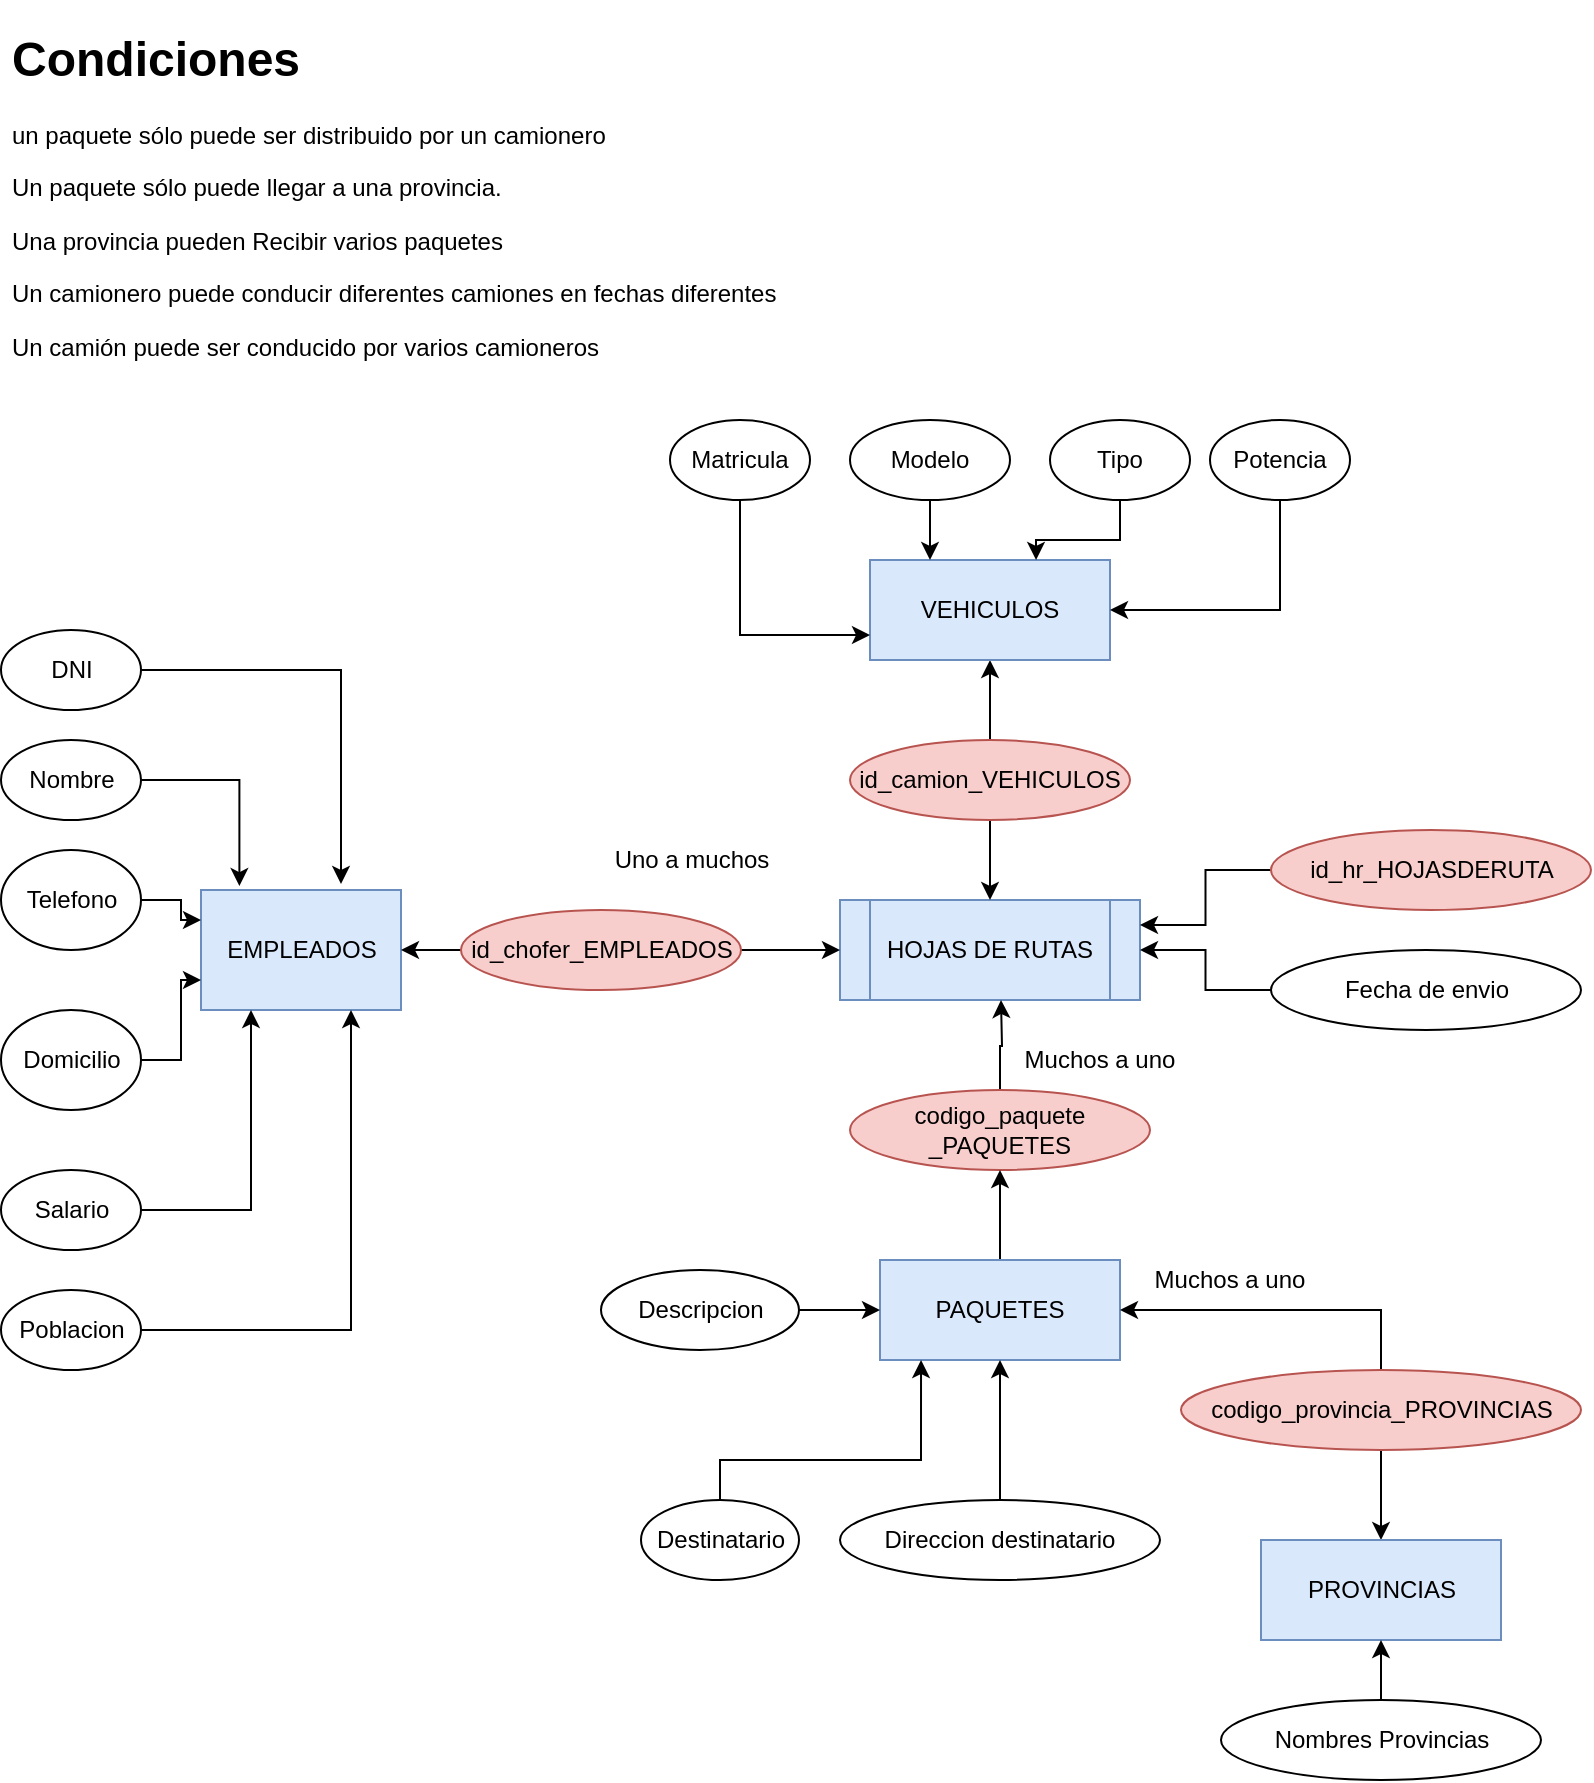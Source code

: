 <mxfile version="21.8.0" type="github">
  <diagram name="Página-1" id="VWQp12XiBtrypJcTA8aB">
    <mxGraphModel dx="1257" dy="637" grid="1" gridSize="10" guides="1" tooltips="1" connect="1" arrows="1" fold="1" page="1" pageScale="1" pageWidth="827" pageHeight="1169" math="0" shadow="0">
      <root>
        <mxCell id="0" />
        <mxCell id="1" parent="0" />
        <mxCell id="jdRYJVU8FKrkLT1MpKn8-1" value="EMPLEADOS" style="rounded=0;whiteSpace=wrap;html=1;fillColor=#dae8fc;strokeColor=#6c8ebf;" parent="1" vertex="1">
          <mxGeometry x="114.5" y="455" width="100" height="60" as="geometry" />
        </mxCell>
        <mxCell id="jdRYJVU8FKrkLT1MpKn8-2" value="&lt;h1&gt;Condiciones&lt;/h1&gt;&lt;p&gt;un paquete sólo puede ser distribuido por un camionero&lt;/p&gt;&lt;p&gt;Un paquete sólo puede llegar a una provincia.&amp;nbsp;&lt;/p&gt;&lt;p&gt;Una provincia pueden Recibir varios paquetes&amp;nbsp;&lt;/p&gt;&lt;p&gt;Un camionero puede conducir diferentes camiones en fechas diferentes&lt;/p&gt;&lt;p&gt;Un camión puede ser conducido por varios camioneros&lt;/p&gt;" style="text;html=1;strokeColor=none;fillColor=none;spacing=5;spacingTop=-20;whiteSpace=wrap;overflow=hidden;rounded=0;" parent="1" vertex="1">
          <mxGeometry x="14.5" y="20" width="400" height="180" as="geometry" />
        </mxCell>
        <mxCell id="jdRYJVU8FKrkLT1MpKn8-6" value="HOJAS DE RUTAS" style="shape=process;whiteSpace=wrap;html=1;backgroundOutline=1;fillColor=#dae8fc;strokeColor=#6c8ebf;" parent="1" vertex="1">
          <mxGeometry x="434" y="460" width="150" height="50" as="geometry" />
        </mxCell>
        <mxCell id="s3asMOoS13K_D8MnPEIR-34" style="edgeStyle=orthogonalEdgeStyle;rounded=0;orthogonalLoop=1;jettySize=auto;html=1;entryX=1;entryY=0.5;entryDx=0;entryDy=0;" edge="1" parent="1" source="jdRYJVU8FKrkLT1MpKn8-7" target="jdRYJVU8FKrkLT1MpKn8-1">
          <mxGeometry relative="1" as="geometry" />
        </mxCell>
        <mxCell id="s3asMOoS13K_D8MnPEIR-86" style="edgeStyle=orthogonalEdgeStyle;rounded=0;orthogonalLoop=1;jettySize=auto;html=1;entryX=0;entryY=0.5;entryDx=0;entryDy=0;" edge="1" parent="1" source="jdRYJVU8FKrkLT1MpKn8-7" target="jdRYJVU8FKrkLT1MpKn8-6">
          <mxGeometry relative="1" as="geometry" />
        </mxCell>
        <mxCell id="jdRYJVU8FKrkLT1MpKn8-7" value="id_chofer_EMPLEADOS" style="ellipse;whiteSpace=wrap;html=1;fillColor=#f8cecc;strokeColor=#b85450;" parent="1" vertex="1">
          <mxGeometry x="244.5" y="465" width="140" height="40" as="geometry" />
        </mxCell>
        <mxCell id="s3asMOoS13K_D8MnPEIR-55" style="edgeStyle=orthogonalEdgeStyle;rounded=0;orthogonalLoop=1;jettySize=auto;html=1;entryX=0.5;entryY=1;entryDx=0;entryDy=0;" edge="1" parent="1" source="jdRYJVU8FKrkLT1MpKn8-8" target="s3asMOoS13K_D8MnPEIR-53">
          <mxGeometry relative="1" as="geometry" />
        </mxCell>
        <mxCell id="s3asMOoS13K_D8MnPEIR-85" style="edgeStyle=orthogonalEdgeStyle;rounded=0;orthogonalLoop=1;jettySize=auto;html=1;" edge="1" parent="1" source="jdRYJVU8FKrkLT1MpKn8-8" target="jdRYJVU8FKrkLT1MpKn8-6">
          <mxGeometry relative="1" as="geometry" />
        </mxCell>
        <mxCell id="jdRYJVU8FKrkLT1MpKn8-8" value="id_camion_VEHICULOS" style="ellipse;whiteSpace=wrap;html=1;fillColor=#f8cecc;strokeColor=#b85450;" parent="1" vertex="1">
          <mxGeometry x="439" y="380" width="140" height="40" as="geometry" />
        </mxCell>
        <mxCell id="s3asMOoS13K_D8MnPEIR-87" style="edgeStyle=orthogonalEdgeStyle;rounded=0;orthogonalLoop=1;jettySize=auto;html=1;" edge="1" parent="1" source="jdRYJVU8FKrkLT1MpKn8-9">
          <mxGeometry relative="1" as="geometry">
            <mxPoint x="514.5" y="510" as="targetPoint" />
          </mxGeometry>
        </mxCell>
        <mxCell id="jdRYJVU8FKrkLT1MpKn8-9" value="codigo_paquete&lt;br&gt;_PAQUETES" style="ellipse;whiteSpace=wrap;html=1;fillColor=#f8cecc;strokeColor=#b85450;" parent="1" vertex="1">
          <mxGeometry x="439" y="555" width="150" height="40" as="geometry" />
        </mxCell>
        <mxCell id="s3asMOoS13K_D8MnPEIR-4" style="edgeStyle=orthogonalEdgeStyle;rounded=0;orthogonalLoop=1;jettySize=auto;html=1;entryX=0.5;entryY=1;entryDx=0;entryDy=0;" edge="1" parent="1" source="s3asMOoS13K_D8MnPEIR-1" target="jdRYJVU8FKrkLT1MpKn8-9">
          <mxGeometry relative="1" as="geometry" />
        </mxCell>
        <mxCell id="s3asMOoS13K_D8MnPEIR-1" value="PAQUETES" style="rounded=0;whiteSpace=wrap;html=1;fillColor=#dae8fc;strokeColor=#6c8ebf;" vertex="1" parent="1">
          <mxGeometry x="454" y="640" width="120" height="50" as="geometry" />
        </mxCell>
        <mxCell id="s3asMOoS13K_D8MnPEIR-32" style="edgeStyle=orthogonalEdgeStyle;rounded=0;orthogonalLoop=1;jettySize=auto;html=1;entryX=0.75;entryY=1;entryDx=0;entryDy=0;" edge="1" parent="1" source="s3asMOoS13K_D8MnPEIR-9" target="jdRYJVU8FKrkLT1MpKn8-1">
          <mxGeometry relative="1" as="geometry" />
        </mxCell>
        <mxCell id="s3asMOoS13K_D8MnPEIR-9" value="Poblacion&lt;br&gt;" style="ellipse;whiteSpace=wrap;html=1;" vertex="1" parent="1">
          <mxGeometry x="14.5" y="655" width="70" height="40" as="geometry" />
        </mxCell>
        <mxCell id="s3asMOoS13K_D8MnPEIR-10" value="Salario" style="ellipse;whiteSpace=wrap;html=1;" vertex="1" parent="1">
          <mxGeometry x="14.5" y="595" width="70" height="40" as="geometry" />
        </mxCell>
        <mxCell id="s3asMOoS13K_D8MnPEIR-27" style="edgeStyle=orthogonalEdgeStyle;rounded=0;orthogonalLoop=1;jettySize=auto;html=1;entryX=0;entryY=0.75;entryDx=0;entryDy=0;" edge="1" parent="1" source="s3asMOoS13K_D8MnPEIR-11" target="jdRYJVU8FKrkLT1MpKn8-1">
          <mxGeometry relative="1" as="geometry" />
        </mxCell>
        <mxCell id="s3asMOoS13K_D8MnPEIR-11" value="Domicilio" style="ellipse;whiteSpace=wrap;html=1;" vertex="1" parent="1">
          <mxGeometry x="14.5" y="515" width="70" height="50" as="geometry" />
        </mxCell>
        <mxCell id="s3asMOoS13K_D8MnPEIR-26" style="edgeStyle=orthogonalEdgeStyle;rounded=0;orthogonalLoop=1;jettySize=auto;html=1;entryX=0;entryY=0.25;entryDx=0;entryDy=0;" edge="1" parent="1" source="s3asMOoS13K_D8MnPEIR-12" target="jdRYJVU8FKrkLT1MpKn8-1">
          <mxGeometry relative="1" as="geometry" />
        </mxCell>
        <mxCell id="s3asMOoS13K_D8MnPEIR-12" value="Telefono" style="ellipse;whiteSpace=wrap;html=1;" vertex="1" parent="1">
          <mxGeometry x="14.5" y="435" width="70" height="50" as="geometry" />
        </mxCell>
        <mxCell id="s3asMOoS13K_D8MnPEIR-13" value="Nombre" style="ellipse;whiteSpace=wrap;html=1;" vertex="1" parent="1">
          <mxGeometry x="14.5" y="380" width="70" height="40" as="geometry" />
        </mxCell>
        <mxCell id="s3asMOoS13K_D8MnPEIR-14" value="DNI" style="ellipse;whiteSpace=wrap;html=1;" vertex="1" parent="1">
          <mxGeometry x="14.5" y="325" width="70" height="40" as="geometry" />
        </mxCell>
        <mxCell id="s3asMOoS13K_D8MnPEIR-21" style="edgeStyle=orthogonalEdgeStyle;rounded=0;orthogonalLoop=1;jettySize=auto;html=1;entryX=0.7;entryY=-0.05;entryDx=0;entryDy=0;entryPerimeter=0;" edge="1" parent="1" source="s3asMOoS13K_D8MnPEIR-14" target="jdRYJVU8FKrkLT1MpKn8-1">
          <mxGeometry relative="1" as="geometry" />
        </mxCell>
        <mxCell id="s3asMOoS13K_D8MnPEIR-25" style="edgeStyle=orthogonalEdgeStyle;rounded=0;orthogonalLoop=1;jettySize=auto;html=1;entryX=0.192;entryY=-0.033;entryDx=0;entryDy=0;entryPerimeter=0;" edge="1" parent="1" source="s3asMOoS13K_D8MnPEIR-13" target="jdRYJVU8FKrkLT1MpKn8-1">
          <mxGeometry relative="1" as="geometry" />
        </mxCell>
        <mxCell id="s3asMOoS13K_D8MnPEIR-28" style="edgeStyle=orthogonalEdgeStyle;rounded=0;orthogonalLoop=1;jettySize=auto;html=1;entryX=0.25;entryY=1;entryDx=0;entryDy=0;" edge="1" parent="1" source="s3asMOoS13K_D8MnPEIR-10" target="jdRYJVU8FKrkLT1MpKn8-1">
          <mxGeometry relative="1" as="geometry" />
        </mxCell>
        <mxCell id="s3asMOoS13K_D8MnPEIR-43" style="edgeStyle=orthogonalEdgeStyle;rounded=0;orthogonalLoop=1;jettySize=auto;html=1;entryX=0;entryY=0.5;entryDx=0;entryDy=0;" edge="1" parent="1" source="s3asMOoS13K_D8MnPEIR-40" target="s3asMOoS13K_D8MnPEIR-1">
          <mxGeometry relative="1" as="geometry" />
        </mxCell>
        <mxCell id="s3asMOoS13K_D8MnPEIR-40" value="Descripcion" style="ellipse;whiteSpace=wrap;html=1;" vertex="1" parent="1">
          <mxGeometry x="314.5" y="645" width="99" height="40" as="geometry" />
        </mxCell>
        <mxCell id="s3asMOoS13K_D8MnPEIR-45" style="edgeStyle=orthogonalEdgeStyle;rounded=0;orthogonalLoop=1;jettySize=auto;html=1;exitX=0.5;exitY=0;exitDx=0;exitDy=0;entryX=0.171;entryY=1;entryDx=0;entryDy=0;entryPerimeter=0;" edge="1" parent="1" source="s3asMOoS13K_D8MnPEIR-41" target="s3asMOoS13K_D8MnPEIR-1">
          <mxGeometry relative="1" as="geometry">
            <mxPoint x="474.5" y="720" as="targetPoint" />
            <Array as="points">
              <mxPoint x="373.5" y="740" />
              <mxPoint x="474.5" y="740" />
            </Array>
          </mxGeometry>
        </mxCell>
        <mxCell id="s3asMOoS13K_D8MnPEIR-41" value="Destinatario" style="ellipse;whiteSpace=wrap;html=1;" vertex="1" parent="1">
          <mxGeometry x="334.5" y="760" width="79" height="40" as="geometry" />
        </mxCell>
        <mxCell id="s3asMOoS13K_D8MnPEIR-66" style="edgeStyle=orthogonalEdgeStyle;rounded=0;orthogonalLoop=1;jettySize=auto;html=1;entryX=0.5;entryY=1;entryDx=0;entryDy=0;" edge="1" parent="1" source="s3asMOoS13K_D8MnPEIR-42" target="s3asMOoS13K_D8MnPEIR-1">
          <mxGeometry relative="1" as="geometry" />
        </mxCell>
        <mxCell id="s3asMOoS13K_D8MnPEIR-42" value="Direccion destinatario" style="ellipse;whiteSpace=wrap;html=1;" vertex="1" parent="1">
          <mxGeometry x="434" y="760" width="160" height="40" as="geometry" />
        </mxCell>
        <mxCell id="s3asMOoS13K_D8MnPEIR-48" style="edgeStyle=orthogonalEdgeStyle;rounded=0;orthogonalLoop=1;jettySize=auto;html=1;entryX=1;entryY=0.5;entryDx=0;entryDy=0;exitX=0.5;exitY=0;exitDx=0;exitDy=0;" edge="1" parent="1" source="s3asMOoS13K_D8MnPEIR-47" target="s3asMOoS13K_D8MnPEIR-1">
          <mxGeometry relative="1" as="geometry" />
        </mxCell>
        <mxCell id="s3asMOoS13K_D8MnPEIR-52" style="edgeStyle=orthogonalEdgeStyle;rounded=0;orthogonalLoop=1;jettySize=auto;html=1;entryX=0.5;entryY=0;entryDx=0;entryDy=0;" edge="1" parent="1" source="s3asMOoS13K_D8MnPEIR-47" target="s3asMOoS13K_D8MnPEIR-49">
          <mxGeometry relative="1" as="geometry" />
        </mxCell>
        <mxCell id="s3asMOoS13K_D8MnPEIR-47" value="codigo_provincia_PROVINCIAS" style="ellipse;whiteSpace=wrap;html=1;fillColor=#f8cecc;strokeColor=#b85450;" vertex="1" parent="1">
          <mxGeometry x="604.5" y="695" width="200" height="40" as="geometry" />
        </mxCell>
        <mxCell id="s3asMOoS13K_D8MnPEIR-49" value="PROVINCIAS" style="rounded=0;whiteSpace=wrap;html=1;fillColor=#dae8fc;strokeColor=#6c8ebf;" vertex="1" parent="1">
          <mxGeometry x="644.5" y="780" width="120" height="50" as="geometry" />
        </mxCell>
        <mxCell id="s3asMOoS13K_D8MnPEIR-51" style="edgeStyle=orthogonalEdgeStyle;rounded=0;orthogonalLoop=1;jettySize=auto;html=1;entryX=0.5;entryY=1;entryDx=0;entryDy=0;" edge="1" parent="1" source="s3asMOoS13K_D8MnPEIR-50" target="s3asMOoS13K_D8MnPEIR-49">
          <mxGeometry relative="1" as="geometry" />
        </mxCell>
        <mxCell id="s3asMOoS13K_D8MnPEIR-50" value="Nombres Provincias" style="ellipse;whiteSpace=wrap;html=1;" vertex="1" parent="1">
          <mxGeometry x="624.5" y="860" width="160" height="40" as="geometry" />
        </mxCell>
        <mxCell id="s3asMOoS13K_D8MnPEIR-53" value="VEHICULOS" style="rounded=0;whiteSpace=wrap;html=1;fillColor=#dae8fc;strokeColor=#6c8ebf;" vertex="1" parent="1">
          <mxGeometry x="449" y="290" width="120" height="50" as="geometry" />
        </mxCell>
        <mxCell id="s3asMOoS13K_D8MnPEIR-60" style="edgeStyle=orthogonalEdgeStyle;rounded=0;orthogonalLoop=1;jettySize=auto;html=1;entryX=0;entryY=0.75;entryDx=0;entryDy=0;exitX=0.5;exitY=1;exitDx=0;exitDy=0;" edge="1" parent="1" source="s3asMOoS13K_D8MnPEIR-56" target="s3asMOoS13K_D8MnPEIR-53">
          <mxGeometry relative="1" as="geometry" />
        </mxCell>
        <mxCell id="s3asMOoS13K_D8MnPEIR-56" value="Matricula" style="ellipse;whiteSpace=wrap;html=1;" vertex="1" parent="1">
          <mxGeometry x="349" y="220" width="70" height="40" as="geometry" />
        </mxCell>
        <mxCell id="s3asMOoS13K_D8MnPEIR-63" style="edgeStyle=orthogonalEdgeStyle;rounded=0;orthogonalLoop=1;jettySize=auto;html=1;entryX=0.25;entryY=0;entryDx=0;entryDy=0;" edge="1" parent="1" source="s3asMOoS13K_D8MnPEIR-57" target="s3asMOoS13K_D8MnPEIR-53">
          <mxGeometry relative="1" as="geometry" />
        </mxCell>
        <mxCell id="s3asMOoS13K_D8MnPEIR-57" value="Modelo" style="ellipse;whiteSpace=wrap;html=1;" vertex="1" parent="1">
          <mxGeometry x="439" y="220" width="80" height="40" as="geometry" />
        </mxCell>
        <mxCell id="s3asMOoS13K_D8MnPEIR-58" value="Tipo" style="ellipse;whiteSpace=wrap;html=1;" vertex="1" parent="1">
          <mxGeometry x="539" y="220" width="70" height="40" as="geometry" />
        </mxCell>
        <mxCell id="s3asMOoS13K_D8MnPEIR-65" style="edgeStyle=orthogonalEdgeStyle;rounded=0;orthogonalLoop=1;jettySize=auto;html=1;entryX=1;entryY=0.5;entryDx=0;entryDy=0;exitX=0.5;exitY=1;exitDx=0;exitDy=0;" edge="1" parent="1" source="s3asMOoS13K_D8MnPEIR-59" target="s3asMOoS13K_D8MnPEIR-53">
          <mxGeometry relative="1" as="geometry" />
        </mxCell>
        <mxCell id="s3asMOoS13K_D8MnPEIR-59" value="Potencia" style="ellipse;whiteSpace=wrap;html=1;" vertex="1" parent="1">
          <mxGeometry x="619" y="220" width="70" height="40" as="geometry" />
        </mxCell>
        <mxCell id="s3asMOoS13K_D8MnPEIR-64" style="edgeStyle=orthogonalEdgeStyle;rounded=0;orthogonalLoop=1;jettySize=auto;html=1;entryX=0.692;entryY=0;entryDx=0;entryDy=0;entryPerimeter=0;" edge="1" parent="1" source="s3asMOoS13K_D8MnPEIR-58" target="s3asMOoS13K_D8MnPEIR-53">
          <mxGeometry relative="1" as="geometry" />
        </mxCell>
        <mxCell id="s3asMOoS13K_D8MnPEIR-74" style="edgeStyle=orthogonalEdgeStyle;rounded=0;orthogonalLoop=1;jettySize=auto;html=1;entryX=1;entryY=0.5;entryDx=0;entryDy=0;" edge="1" parent="1" source="s3asMOoS13K_D8MnPEIR-73" target="jdRYJVU8FKrkLT1MpKn8-6">
          <mxGeometry relative="1" as="geometry" />
        </mxCell>
        <mxCell id="s3asMOoS13K_D8MnPEIR-73" value="Fecha de envio" style="ellipse;whiteSpace=wrap;html=1;" vertex="1" parent="1">
          <mxGeometry x="649.5" y="485" width="155" height="40" as="geometry" />
        </mxCell>
        <mxCell id="s3asMOoS13K_D8MnPEIR-79" value="Muchos a uno" style="text;html=1;strokeColor=none;fillColor=none;align=center;verticalAlign=middle;whiteSpace=wrap;rounded=0;" vertex="1" parent="1">
          <mxGeometry x="519" y="525" width="90" height="30" as="geometry" />
        </mxCell>
        <mxCell id="s3asMOoS13K_D8MnPEIR-84" style="edgeStyle=orthogonalEdgeStyle;rounded=0;orthogonalLoop=1;jettySize=auto;html=1;entryX=1;entryY=0.25;entryDx=0;entryDy=0;" edge="1" parent="1" source="s3asMOoS13K_D8MnPEIR-82" target="jdRYJVU8FKrkLT1MpKn8-6">
          <mxGeometry relative="1" as="geometry" />
        </mxCell>
        <mxCell id="s3asMOoS13K_D8MnPEIR-82" value="id_hr_HOJASDERUTA" style="ellipse;whiteSpace=wrap;html=1;fillColor=#f8cecc;strokeColor=#b85450;" vertex="1" parent="1">
          <mxGeometry x="649.5" y="425" width="160" height="40" as="geometry" />
        </mxCell>
        <mxCell id="s3asMOoS13K_D8MnPEIR-89" value="Uno a muchos" style="text;html=1;strokeColor=none;fillColor=none;align=center;verticalAlign=middle;whiteSpace=wrap;rounded=0;" vertex="1" parent="1">
          <mxGeometry x="314.5" y="425" width="90" height="30" as="geometry" />
        </mxCell>
        <mxCell id="s3asMOoS13K_D8MnPEIR-90" value="Muchos a uno" style="text;html=1;strokeColor=none;fillColor=none;align=center;verticalAlign=middle;whiteSpace=wrap;rounded=0;" vertex="1" parent="1">
          <mxGeometry x="584" y="635" width="90" height="30" as="geometry" />
        </mxCell>
      </root>
    </mxGraphModel>
  </diagram>
</mxfile>
